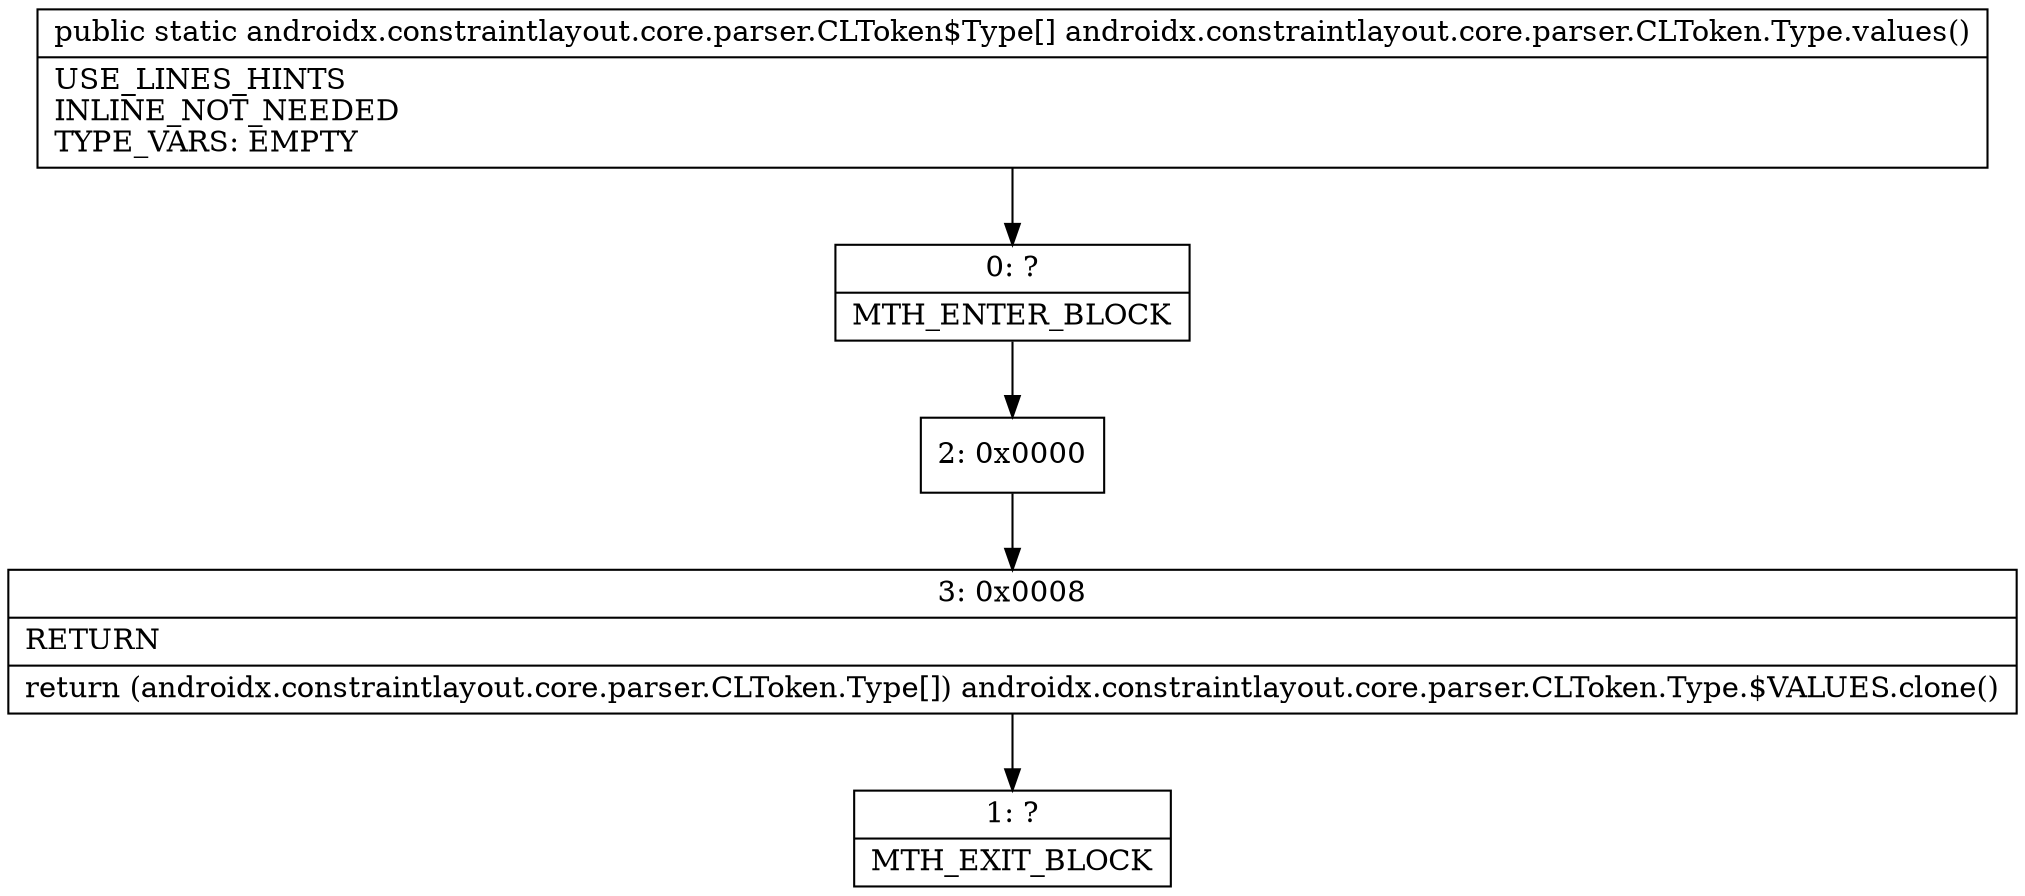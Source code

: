 digraph "CFG forandroidx.constraintlayout.core.parser.CLToken.Type.values()[Landroidx\/constraintlayout\/core\/parser\/CLToken$Type;" {
Node_0 [shape=record,label="{0\:\ ?|MTH_ENTER_BLOCK\l}"];
Node_2 [shape=record,label="{2\:\ 0x0000}"];
Node_3 [shape=record,label="{3\:\ 0x0008|RETURN\l|return (androidx.constraintlayout.core.parser.CLToken.Type[]) androidx.constraintlayout.core.parser.CLToken.Type.$VALUES.clone()\l}"];
Node_1 [shape=record,label="{1\:\ ?|MTH_EXIT_BLOCK\l}"];
MethodNode[shape=record,label="{public static androidx.constraintlayout.core.parser.CLToken$Type[] androidx.constraintlayout.core.parser.CLToken.Type.values()  | USE_LINES_HINTS\lINLINE_NOT_NEEDED\lTYPE_VARS: EMPTY\l}"];
MethodNode -> Node_0;Node_0 -> Node_2;
Node_2 -> Node_3;
Node_3 -> Node_1;
}

